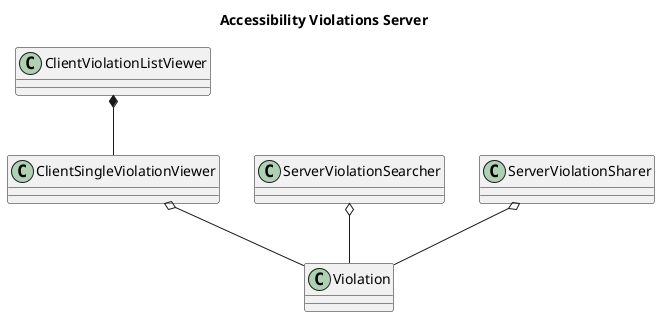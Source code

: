 @startuml

title Accessibility Violations Server

'Class01 <|-- Class02
'Class03 *-- Class04
'Class05 o-- Class06
'Class07 .. Class08
'Class09 -- Class10

ClientViolationListViewer *-- ClientSingleViolationViewer
ClientSingleViolationViewer o-- Violation
ServerViolationSearcher o-- Violation
ServerViolationSharer o-- Violation

'ServerRestApiHandler

'ServerViolationUpdater
'ServerViolationChangeNotifier

@enduml